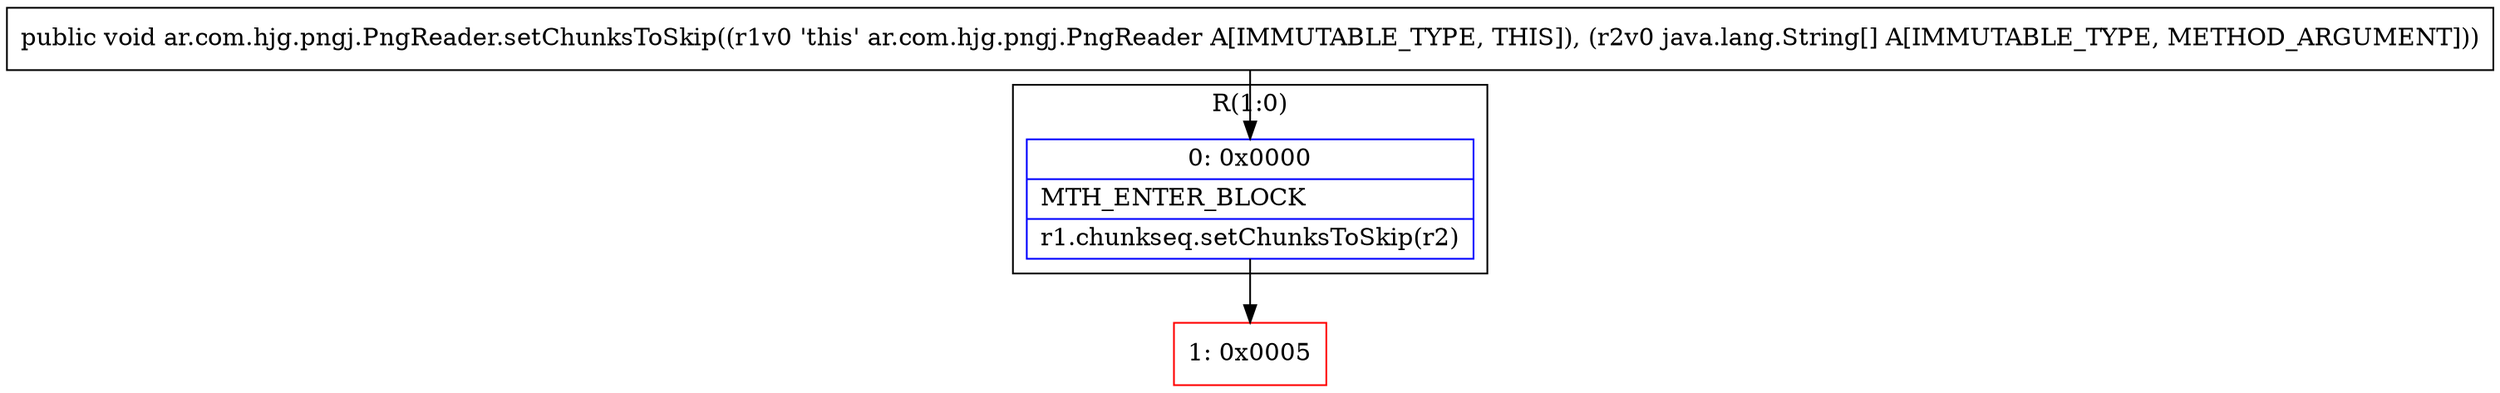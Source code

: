 digraph "CFG forar.com.hjg.pngj.PngReader.setChunksToSkip([Ljava\/lang\/String;)V" {
subgraph cluster_Region_582735311 {
label = "R(1:0)";
node [shape=record,color=blue];
Node_0 [shape=record,label="{0\:\ 0x0000|MTH_ENTER_BLOCK\l|r1.chunkseq.setChunksToSkip(r2)\l}"];
}
Node_1 [shape=record,color=red,label="{1\:\ 0x0005}"];
MethodNode[shape=record,label="{public void ar.com.hjg.pngj.PngReader.setChunksToSkip((r1v0 'this' ar.com.hjg.pngj.PngReader A[IMMUTABLE_TYPE, THIS]), (r2v0 java.lang.String[] A[IMMUTABLE_TYPE, METHOD_ARGUMENT])) }"];
MethodNode -> Node_0;
Node_0 -> Node_1;
}

